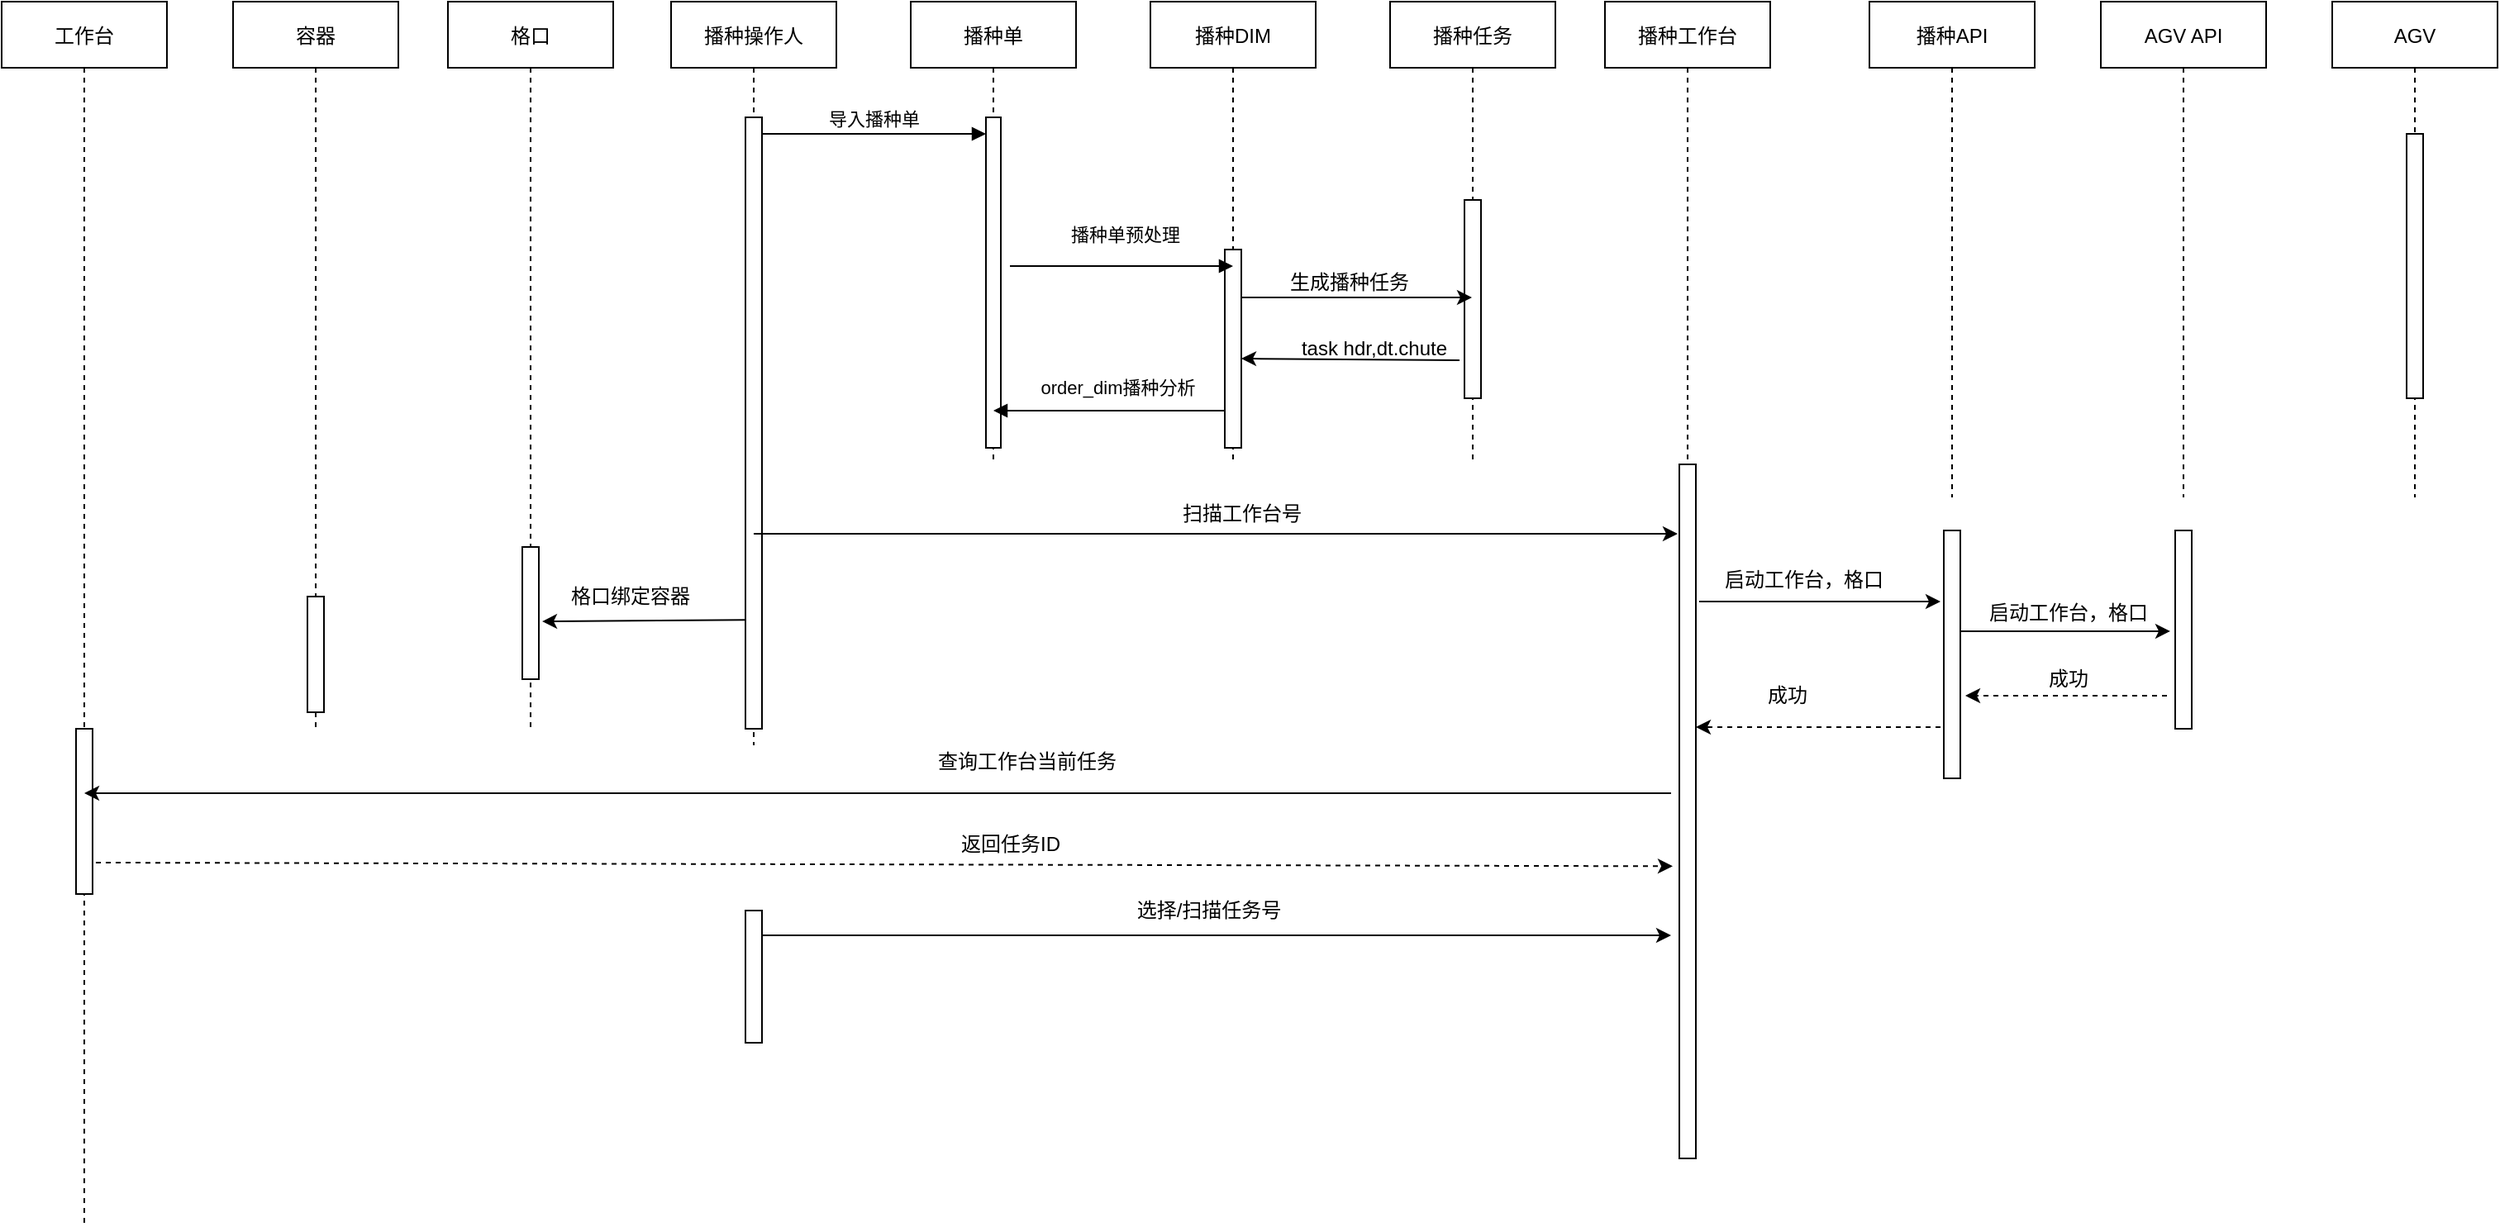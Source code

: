 <mxfile version="14.2.2" type="github">
  <diagram id="kgpKYQtTHZ0yAKxKKP6v" name="Page-1">
    <mxGraphModel dx="2272" dy="796" grid="1" gridSize="10" guides="1" tooltips="1" connect="1" arrows="1" fold="1" page="1" pageScale="1" pageWidth="850" pageHeight="1100" math="0" shadow="0">
      <root>
        <mxCell id="0" />
        <mxCell id="1" parent="0" />
        <mxCell id="3nuBFxr9cyL0pnOWT2aG-1" value="播种操作人" style="shape=umlLifeline;perimeter=lifelinePerimeter;container=1;collapsible=0;recursiveResize=0;rounded=0;shadow=0;strokeWidth=1;" parent="1" vertex="1">
          <mxGeometry x="35" y="80" width="100" height="450" as="geometry" />
        </mxCell>
        <mxCell id="3nuBFxr9cyL0pnOWT2aG-2" value="" style="points=[];perimeter=orthogonalPerimeter;rounded=0;shadow=0;strokeWidth=1;" parent="3nuBFxr9cyL0pnOWT2aG-1" vertex="1">
          <mxGeometry x="45" y="70" width="10" height="370" as="geometry" />
        </mxCell>
        <mxCell id="3nuBFxr9cyL0pnOWT2aG-5" value="播种单" style="shape=umlLifeline;perimeter=lifelinePerimeter;container=1;collapsible=0;recursiveResize=0;rounded=0;shadow=0;strokeWidth=1;" parent="1" vertex="1">
          <mxGeometry x="180" y="80" width="100" height="280" as="geometry" />
        </mxCell>
        <mxCell id="3nuBFxr9cyL0pnOWT2aG-6" value="" style="points=[];perimeter=orthogonalPerimeter;rounded=0;shadow=0;strokeWidth=1;" parent="3nuBFxr9cyL0pnOWT2aG-5" vertex="1">
          <mxGeometry x="45.5" y="70" width="9" height="200" as="geometry" />
        </mxCell>
        <mxCell id="3nuBFxr9cyL0pnOWT2aG-8" value="导入播种单" style="verticalAlign=bottom;endArrow=block;entryX=0;entryY=0;shadow=0;strokeWidth=1;" parent="1" edge="1">
          <mxGeometry relative="1" as="geometry">
            <mxPoint x="90" y="160.0" as="sourcePoint" />
            <mxPoint x="225.5" y="160.0" as="targetPoint" />
          </mxGeometry>
        </mxCell>
        <mxCell id="yzYiFR4z75ykNO1_PpVc-1" value="播种DIM" style="shape=umlLifeline;perimeter=lifelinePerimeter;container=1;collapsible=0;recursiveResize=0;rounded=0;shadow=0;strokeWidth=1;" vertex="1" parent="1">
          <mxGeometry x="325" y="80" width="100" height="280" as="geometry" />
        </mxCell>
        <mxCell id="yzYiFR4z75ykNO1_PpVc-156" value="" style="points=[];perimeter=orthogonalPerimeter;rounded=0;shadow=0;strokeWidth=1;" vertex="1" parent="yzYiFR4z75ykNO1_PpVc-1">
          <mxGeometry x="45" y="150" width="10" height="120" as="geometry" />
        </mxCell>
        <mxCell id="yzYiFR4z75ykNO1_PpVc-3" value="播种任务" style="shape=umlLifeline;perimeter=lifelinePerimeter;container=1;collapsible=0;recursiveResize=0;rounded=0;shadow=0;strokeWidth=1;" vertex="1" parent="1">
          <mxGeometry x="470" y="80" width="100" height="280" as="geometry" />
        </mxCell>
        <mxCell id="yzYiFR4z75ykNO1_PpVc-4" value="" style="points=[];perimeter=orthogonalPerimeter;rounded=0;shadow=0;strokeWidth=1;" vertex="1" parent="yzYiFR4z75ykNO1_PpVc-3">
          <mxGeometry x="45" y="120" width="10" height="120" as="geometry" />
        </mxCell>
        <mxCell id="yzYiFR4z75ykNO1_PpVc-5" value="播种工作台" style="shape=umlLifeline;perimeter=lifelinePerimeter;container=1;collapsible=0;recursiveResize=0;rounded=0;shadow=0;strokeWidth=1;" vertex="1" parent="1">
          <mxGeometry x="600" y="80" width="100" height="300" as="geometry" />
        </mxCell>
        <mxCell id="yzYiFR4z75ykNO1_PpVc-137" value="播种API" style="shape=umlLifeline;perimeter=lifelinePerimeter;container=1;collapsible=0;recursiveResize=0;rounded=0;shadow=0;strokeWidth=1;" vertex="1" parent="1">
          <mxGeometry x="760" y="80" width="100" height="300" as="geometry" />
        </mxCell>
        <mxCell id="yzYiFR4z75ykNO1_PpVc-139" value="AGV API" style="shape=umlLifeline;perimeter=lifelinePerimeter;container=1;collapsible=0;recursiveResize=0;rounded=0;shadow=0;strokeWidth=1;" vertex="1" parent="1">
          <mxGeometry x="900" y="80" width="100" height="300" as="geometry" />
        </mxCell>
        <mxCell id="yzYiFR4z75ykNO1_PpVc-141" value="AGV" style="shape=umlLifeline;perimeter=lifelinePerimeter;container=1;collapsible=0;recursiveResize=0;rounded=0;shadow=0;strokeWidth=1;" vertex="1" parent="1">
          <mxGeometry x="1040" y="80" width="100" height="300" as="geometry" />
        </mxCell>
        <mxCell id="yzYiFR4z75ykNO1_PpVc-142" value="" style="points=[];perimeter=orthogonalPerimeter;rounded=0;shadow=0;strokeWidth=1;" vertex="1" parent="yzYiFR4z75ykNO1_PpVc-141">
          <mxGeometry x="45" y="80" width="10" height="160" as="geometry" />
        </mxCell>
        <mxCell id="yzYiFR4z75ykNO1_PpVc-149" value="播种单预处理" style="verticalAlign=bottom;endArrow=block;entryX=0;entryY=0;shadow=0;strokeWidth=1;" edge="1" parent="1">
          <mxGeometry x="0.037" y="10" relative="1" as="geometry">
            <mxPoint x="240" y="240" as="sourcePoint" />
            <mxPoint x="375" y="240" as="targetPoint" />
            <Array as="points">
              <mxPoint x="330" y="240" />
            </Array>
            <mxPoint as="offset" />
          </mxGeometry>
        </mxCell>
        <mxCell id="yzYiFR4z75ykNO1_PpVc-150" value="order_dim播种分析" style="verticalAlign=bottom;endArrow=block;shadow=0;strokeWidth=1;" edge="1" parent="1">
          <mxGeometry x="-0.077" y="-5" relative="1" as="geometry">
            <mxPoint x="370" y="327.5" as="sourcePoint" />
            <mxPoint x="230" y="327.5" as="targetPoint" />
            <Array as="points">
              <mxPoint x="310" y="327.5" />
            </Array>
            <mxPoint as="offset" />
          </mxGeometry>
        </mxCell>
        <mxCell id="yzYiFR4z75ykNO1_PpVc-154" value="生成播种任务" style="text;html=1;align=center;verticalAlign=middle;resizable=0;points=[];autosize=1;" vertex="1" parent="1">
          <mxGeometry x="400" y="240" width="90" height="20" as="geometry" />
        </mxCell>
        <mxCell id="yzYiFR4z75ykNO1_PpVc-158" value="" style="endArrow=classic;html=1;" edge="1" parent="1" target="yzYiFR4z75ykNO1_PpVc-3">
          <mxGeometry width="50" height="50" relative="1" as="geometry">
            <mxPoint x="380" y="259" as="sourcePoint" />
            <mxPoint x="510" y="280" as="targetPoint" />
          </mxGeometry>
        </mxCell>
        <mxCell id="yzYiFR4z75ykNO1_PpVc-159" value="" style="endArrow=classic;html=1;entryX=1;entryY=0.4;entryDx=0;entryDy=0;entryPerimeter=0;exitX=-0.3;exitY=0.758;exitDx=0;exitDy=0;exitPerimeter=0;" edge="1" parent="1">
          <mxGeometry width="50" height="50" relative="1" as="geometry">
            <mxPoint x="512" y="296.96" as="sourcePoint" />
            <mxPoint x="380" y="296" as="targetPoint" />
          </mxGeometry>
        </mxCell>
        <mxCell id="yzYiFR4z75ykNO1_PpVc-161" value="task hdr,dt.chute" style="text;html=1;align=center;verticalAlign=middle;resizable=0;points=[];autosize=1;" vertex="1" parent="1">
          <mxGeometry x="410" y="280" width="100" height="20" as="geometry" />
        </mxCell>
        <mxCell id="yzYiFR4z75ykNO1_PpVc-6" value="" style="points=[];perimeter=orthogonalPerimeter;rounded=0;shadow=0;strokeWidth=1;" vertex="1" parent="1">
          <mxGeometry x="645" y="360" width="10" height="420" as="geometry" />
        </mxCell>
        <mxCell id="yzYiFR4z75ykNO1_PpVc-163" value="" style="endArrow=classic;html=1;" edge="1" parent="1" source="3nuBFxr9cyL0pnOWT2aG-1">
          <mxGeometry width="50" height="50" relative="1" as="geometry">
            <mxPoint x="90" y="450" as="sourcePoint" />
            <mxPoint x="644" y="402" as="targetPoint" />
          </mxGeometry>
        </mxCell>
        <mxCell id="yzYiFR4z75ykNO1_PpVc-164" value="扫描工作台号" style="text;html=1;align=center;verticalAlign=middle;resizable=0;points=[];autosize=1;" vertex="1" parent="1">
          <mxGeometry x="335" y="380" width="90" height="20" as="geometry" />
        </mxCell>
        <mxCell id="yzYiFR4z75ykNO1_PpVc-138" value="" style="points=[];perimeter=orthogonalPerimeter;rounded=0;shadow=0;strokeWidth=1;" vertex="1" parent="1">
          <mxGeometry x="805" y="400" width="10" height="150" as="geometry" />
        </mxCell>
        <mxCell id="yzYiFR4z75ykNO1_PpVc-166" value="" style="endArrow=classic;html=1;entryX=-0.2;entryY=0.287;entryDx=0;entryDy=0;entryPerimeter=0;" edge="1" parent="1" target="yzYiFR4z75ykNO1_PpVc-138">
          <mxGeometry width="50" height="50" relative="1" as="geometry">
            <mxPoint x="657" y="443" as="sourcePoint" />
            <mxPoint x="510" y="380" as="targetPoint" />
          </mxGeometry>
        </mxCell>
        <mxCell id="yzYiFR4z75ykNO1_PpVc-167" value="启动工作台，格口" style="text;html=1;align=center;verticalAlign=middle;resizable=0;points=[];autosize=1;" vertex="1" parent="1">
          <mxGeometry x="665" y="420" width="110" height="20" as="geometry" />
        </mxCell>
        <mxCell id="yzYiFR4z75ykNO1_PpVc-140" value="" style="points=[];perimeter=orthogonalPerimeter;rounded=0;shadow=0;strokeWidth=1;" vertex="1" parent="1">
          <mxGeometry x="945" y="400" width="10" height="120" as="geometry" />
        </mxCell>
        <mxCell id="yzYiFR4z75ykNO1_PpVc-168" value="" style="endArrow=classic;html=1;entryX=-0.3;entryY=0.508;entryDx=0;entryDy=0;entryPerimeter=0;" edge="1" parent="1" target="yzYiFR4z75ykNO1_PpVc-140">
          <mxGeometry width="50" height="50" relative="1" as="geometry">
            <mxPoint x="815" y="461" as="sourcePoint" />
            <mxPoint x="510" y="380" as="targetPoint" />
          </mxGeometry>
        </mxCell>
        <mxCell id="yzYiFR4z75ykNO1_PpVc-170" value="启动工作台，格口" style="text;html=1;align=center;verticalAlign=middle;resizable=0;points=[];autosize=1;" vertex="1" parent="1">
          <mxGeometry x="825" y="440" width="110" height="20" as="geometry" />
        </mxCell>
        <mxCell id="yzYiFR4z75ykNO1_PpVc-173" value="成功" style="text;html=1;align=center;verticalAlign=middle;resizable=0;points=[];autosize=1;" vertex="1" parent="1">
          <mxGeometry x="860" y="480" width="40" height="20" as="geometry" />
        </mxCell>
        <mxCell id="yzYiFR4z75ykNO1_PpVc-174" value="" style="endArrow=classic;html=1;exitX=-0.2;exitY=0.793;exitDx=0;exitDy=0;exitPerimeter=0;dashed=1;" edge="1" parent="1" source="yzYiFR4z75ykNO1_PpVc-138" target="yzYiFR4z75ykNO1_PpVc-6">
          <mxGeometry width="50" height="50" relative="1" as="geometry">
            <mxPoint x="460" y="430" as="sourcePoint" />
            <mxPoint x="510" y="380" as="targetPoint" />
          </mxGeometry>
        </mxCell>
        <mxCell id="yzYiFR4z75ykNO1_PpVc-176" value="成功" style="text;html=1;align=center;verticalAlign=middle;resizable=0;points=[];autosize=1;" vertex="1" parent="1">
          <mxGeometry x="690" y="490" width="40" height="20" as="geometry" />
        </mxCell>
        <mxCell id="yzYiFR4z75ykNO1_PpVc-182" value="" style="endArrow=classic;html=1;dashed=1;" edge="1" parent="1">
          <mxGeometry width="50" height="50" relative="1" as="geometry">
            <mxPoint x="940" y="500" as="sourcePoint" />
            <mxPoint x="818" y="500" as="targetPoint" />
          </mxGeometry>
        </mxCell>
        <mxCell id="yzYiFR4z75ykNO1_PpVc-183" value="格口" style="shape=umlLifeline;perimeter=lifelinePerimeter;container=1;collapsible=0;recursiveResize=0;rounded=0;shadow=0;strokeWidth=1;" vertex="1" parent="1">
          <mxGeometry x="-100" y="80" width="100" height="440" as="geometry" />
        </mxCell>
        <mxCell id="yzYiFR4z75ykNO1_PpVc-184" value="" style="points=[];perimeter=orthogonalPerimeter;rounded=0;shadow=0;strokeWidth=1;" vertex="1" parent="yzYiFR4z75ykNO1_PpVc-183">
          <mxGeometry x="45" y="330" width="10" height="80" as="geometry" />
        </mxCell>
        <mxCell id="yzYiFR4z75ykNO1_PpVc-186" value="容器" style="shape=umlLifeline;perimeter=lifelinePerimeter;container=1;collapsible=0;recursiveResize=0;rounded=0;shadow=0;strokeWidth=1;" vertex="1" parent="1">
          <mxGeometry x="-230" y="80" width="100" height="440" as="geometry" />
        </mxCell>
        <mxCell id="yzYiFR4z75ykNO1_PpVc-187" value="" style="points=[];perimeter=orthogonalPerimeter;rounded=0;shadow=0;strokeWidth=1;" vertex="1" parent="yzYiFR4z75ykNO1_PpVc-186">
          <mxGeometry x="45" y="360" width="10" height="70" as="geometry" />
        </mxCell>
        <mxCell id="yzYiFR4z75ykNO1_PpVc-189" value="" style="endArrow=classic;html=1;entryX=1.2;entryY=0.563;entryDx=0;entryDy=0;entryPerimeter=0;exitX=0;exitY=0.822;exitDx=0;exitDy=0;exitPerimeter=0;" edge="1" parent="1" source="3nuBFxr9cyL0pnOWT2aG-2" target="yzYiFR4z75ykNO1_PpVc-184">
          <mxGeometry width="50" height="50" relative="1" as="geometry">
            <mxPoint x="290" y="460" as="sourcePoint" />
            <mxPoint x="340" y="410" as="targetPoint" />
            <Array as="points" />
          </mxGeometry>
        </mxCell>
        <mxCell id="yzYiFR4z75ykNO1_PpVc-191" value="格口绑定容器" style="text;html=1;align=center;verticalAlign=middle;resizable=0;points=[];autosize=1;" vertex="1" parent="1">
          <mxGeometry x="-35" y="430" width="90" height="20" as="geometry" />
        </mxCell>
        <mxCell id="yzYiFR4z75ykNO1_PpVc-193" value="工作台" style="shape=umlLifeline;perimeter=lifelinePerimeter;container=1;collapsible=0;recursiveResize=0;rounded=0;shadow=0;strokeWidth=1;" vertex="1" parent="1">
          <mxGeometry x="-370" y="80" width="100" height="740" as="geometry" />
        </mxCell>
        <mxCell id="yzYiFR4z75ykNO1_PpVc-194" value="" style="points=[];perimeter=orthogonalPerimeter;rounded=0;shadow=0;strokeWidth=1;" vertex="1" parent="yzYiFR4z75ykNO1_PpVc-193">
          <mxGeometry x="45" y="440" width="10" height="100" as="geometry" />
        </mxCell>
        <mxCell id="yzYiFR4z75ykNO1_PpVc-195" value="" style="endArrow=classic;html=1;" edge="1" parent="yzYiFR4z75ykNO1_PpVc-193" target="yzYiFR4z75ykNO1_PpVc-193">
          <mxGeometry width="50" height="50" relative="1" as="geometry">
            <mxPoint x="1010" y="479" as="sourcePoint" />
            <mxPoint x="1010" y="480" as="targetPoint" />
          </mxGeometry>
        </mxCell>
        <mxCell id="yzYiFR4z75ykNO1_PpVc-197" value="查询工作台当前任务" style="text;html=1;align=center;verticalAlign=middle;resizable=0;points=[];autosize=1;" vertex="1" parent="1">
          <mxGeometry x="190" y="530" width="120" height="20" as="geometry" />
        </mxCell>
        <mxCell id="yzYiFR4z75ykNO1_PpVc-198" value="" style="endArrow=classic;html=1;entryX=-0.4;entryY=0.579;entryDx=0;entryDy=0;entryPerimeter=0;exitX=1.2;exitY=0.81;exitDx=0;exitDy=0;exitPerimeter=0;dashed=1;" edge="1" parent="1" source="yzYiFR4z75ykNO1_PpVc-194" target="yzYiFR4z75ykNO1_PpVc-6">
          <mxGeometry width="50" height="50" relative="1" as="geometry">
            <mxPoint x="-310" y="650" as="sourcePoint" />
            <mxPoint x="-260" y="600" as="targetPoint" />
          </mxGeometry>
        </mxCell>
        <mxCell id="yzYiFR4z75ykNO1_PpVc-199" value="返回任务ID" style="text;html=1;align=center;verticalAlign=middle;resizable=0;points=[];autosize=1;" vertex="1" parent="1">
          <mxGeometry x="200" y="580" width="80" height="20" as="geometry" />
        </mxCell>
        <mxCell id="yzYiFR4z75ykNO1_PpVc-200" value="" style="points=[];perimeter=orthogonalPerimeter;rounded=0;shadow=0;strokeWidth=1;" vertex="1" parent="1">
          <mxGeometry x="80" y="630" width="10" height="80" as="geometry" />
        </mxCell>
        <mxCell id="yzYiFR4z75ykNO1_PpVc-201" value="" style="endArrow=classic;html=1;exitX=1;exitY=0.188;exitDx=0;exitDy=0;exitPerimeter=0;" edge="1" parent="1" source="yzYiFR4z75ykNO1_PpVc-200">
          <mxGeometry width="50" height="50" relative="1" as="geometry">
            <mxPoint x="440" y="500" as="sourcePoint" />
            <mxPoint x="640" y="645" as="targetPoint" />
          </mxGeometry>
        </mxCell>
        <mxCell id="yzYiFR4z75ykNO1_PpVc-202" value="选择/扫描任务号" style="text;html=1;align=center;verticalAlign=middle;resizable=0;points=[];autosize=1;" vertex="1" parent="1">
          <mxGeometry x="310" y="620" width="100" height="20" as="geometry" />
        </mxCell>
      </root>
    </mxGraphModel>
  </diagram>
</mxfile>
